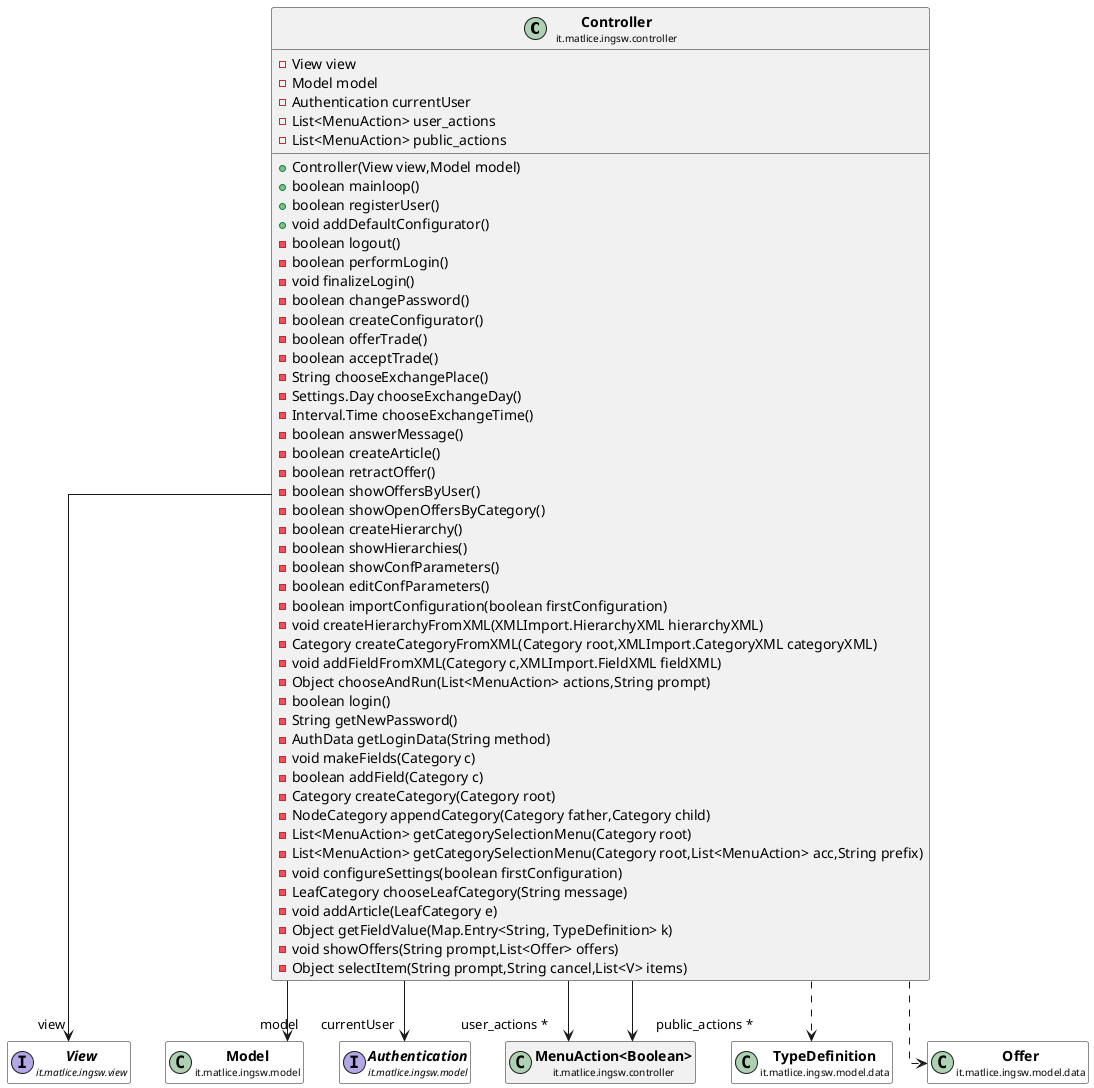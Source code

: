 @startuml

skinparam svgLinkTarget _parent
skinparam linetype ortho
set namespaceSeparator none
class "<b><size:14>Controller</b>\n<size:10>it.matlice.ingsw.controller" as it.matlice.ingsw.controller.Controller  [[../../../../it/matlice/ingsw/controller/Controller.html{it.matlice.ingsw.controller.Controller}]] {
-View view
-Model model
-Authentication currentUser
-List<MenuAction> user_actions
-List<MenuAction> public_actions
+Controller(View view,Model model)
+boolean mainloop()
+boolean registerUser()
+void addDefaultConfigurator()
-boolean logout()
-boolean performLogin()
-void finalizeLogin()
-boolean changePassword()
-boolean createConfigurator()
-boolean offerTrade()
-boolean acceptTrade()
-String chooseExchangePlace()
-Settings.Day chooseExchangeDay()
-Interval.Time chooseExchangeTime()
-boolean answerMessage()
-boolean createArticle()
-boolean retractOffer()
-boolean showOffersByUser()
-boolean showOpenOffersByCategory()
-boolean createHierarchy()
-boolean showHierarchies()
-boolean showConfParameters()
-boolean editConfParameters()
-boolean importConfiguration(boolean firstConfiguration)
-void createHierarchyFromXML(XMLImport.HierarchyXML hierarchyXML)
-Category createCategoryFromXML(Category root,XMLImport.CategoryXML categoryXML)
-void addFieldFromXML(Category c,XMLImport.FieldXML fieldXML)
-Object chooseAndRun(List<MenuAction> actions,String prompt)
-boolean login()
-String getNewPassword()
-AuthData getLoginData(String method)
-void makeFields(Category c)
-boolean addField(Category c)
-Category createCategory(Category root)
-NodeCategory appendCategory(Category father,Category child)
-List<MenuAction> getCategorySelectionMenu(Category root)
-List<MenuAction> getCategorySelectionMenu(Category root,List<MenuAction> acc,String prefix)
-void configureSettings(boolean firstConfiguration)
-LeafCategory chooseLeafCategory(String message)
-void addArticle(LeafCategory e)
-Object getFieldValue(Map.Entry<String, TypeDefinition> k)
-void showOffers(String prompt,List<Offer> offers)
-Object selectItem(String prompt,String cancel,List<V> items)
}


interface "<b><size:14>View</b>\n<size:10>it.matlice.ingsw.view" as it.matlice.ingsw.view.View  [[../../../../it/matlice/ingsw/view/View.html{it.matlice.ingsw.view.View}]] #white {
}

hide it.matlice.ingsw.view.View fields
hide it.matlice.ingsw.view.View methods

it.matlice.ingsw.controller.Controller -->  "view" it.matlice.ingsw.view.View

class "<b><size:14>Model</b>\n<size:10>it.matlice.ingsw.model" as it.matlice.ingsw.model.Model  [[../../../../it/matlice/ingsw/model/Model.html{it.matlice.ingsw.model.Model}]] #white {
}

hide it.matlice.ingsw.model.Model fields
hide it.matlice.ingsw.model.Model methods

it.matlice.ingsw.controller.Controller -->  "model" it.matlice.ingsw.model.Model

interface "<b><size:14>Authentication</b>\n<size:10>it.matlice.ingsw.model" as it.matlice.ingsw.model.Authentication  [[../../../../it/matlice/ingsw/model/Authentication.html{it.matlice.ingsw.model.Authentication}]] #white {
}

hide it.matlice.ingsw.model.Authentication fields
hide it.matlice.ingsw.model.Authentication methods

it.matlice.ingsw.controller.Controller -->  "currentUser" it.matlice.ingsw.model.Authentication


class "<b><size:14>MenuAction<Boolean></b>\n<size:10>it.matlice.ingsw.controller" as it.matlice.ingsw.controller.MenuActionBoolean  [[../../../../it/matlice/ingsw/controller/MenuAction.html{it.matlice.ingsw.controller.MenuAction}]] {
}

hide it.matlice.ingsw.controller.MenuActionBoolean fields
hide it.matlice.ingsw.controller.MenuActionBoolean methods

it.matlice.ingsw.controller.Controller -->  "user_actions *" it.matlice.ingsw.controller.MenuActionBoolean


it.matlice.ingsw.controller.Controller -->  "public_actions *" it.matlice.ingsw.controller.MenuActionBoolean












class "<b><size:14>TypeDefinition</b>\n<size:10>it.matlice.ingsw.model.data" as it.matlice.ingsw.model.data.TypeDefinition  [[../../../../it/matlice/ingsw/model/data/TypeDefinition.html{it.matlice.ingsw.model.data.TypeDefinition}]] #white {
}

hide it.matlice.ingsw.model.data.TypeDefinition fields
hide it.matlice.ingsw.model.data.TypeDefinition methods

it.matlice.ingsw.controller.Controller ..> it.matlice.ingsw.model.data.TypeDefinition


class "<b><size:14>Offer</b>\n<size:10>it.matlice.ingsw.model.data" as it.matlice.ingsw.model.data.Offer  [[../../../../it/matlice/ingsw/model/data/Offer.html{it.matlice.ingsw.model.data.Offer}]] #white {
}

hide it.matlice.ingsw.model.data.Offer fields
hide it.matlice.ingsw.model.data.Offer methods

it.matlice.ingsw.controller.Controller ..> it.matlice.ingsw.model.data.Offer



@enduml
